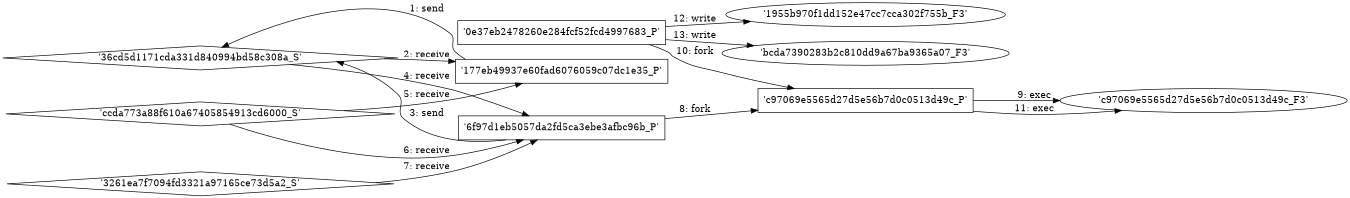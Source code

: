digraph "D:\Learning\Paper\apt\基于CTI的攻击预警\Dataset\攻击图\ASGfromALLCTI\Triout Android Spyware Framework Makes a Comeback, Abusing App with 50 Million Downloads.dot" {
rankdir="LR"
size="9"
fixedsize="false"
splines="true"
nodesep=0.3
ranksep=0
fontsize=10
overlap="scalexy"
engine= "neato"
	"'36cd5d1171cda331d840994bd58c308a_S'" [node_type=Socket shape=diamond]
	"'177eb49937e60fad6076059c07dc1e35_P'" [node_type=Process shape=box]
	"'177eb49937e60fad6076059c07dc1e35_P'" -> "'36cd5d1171cda331d840994bd58c308a_S'" [label="1: send"]
	"'36cd5d1171cda331d840994bd58c308a_S'" -> "'177eb49937e60fad6076059c07dc1e35_P'" [label="2: receive"]
	"'36cd5d1171cda331d840994bd58c308a_S'" [node_type=Socket shape=diamond]
	"'6f97d1eb5057da2fd5ca3ebe3afbc96b_P'" [node_type=Process shape=box]
	"'6f97d1eb5057da2fd5ca3ebe3afbc96b_P'" -> "'36cd5d1171cda331d840994bd58c308a_S'" [label="3: send"]
	"'36cd5d1171cda331d840994bd58c308a_S'" -> "'6f97d1eb5057da2fd5ca3ebe3afbc96b_P'" [label="4: receive"]
	"'177eb49937e60fad6076059c07dc1e35_P'" [node_type=Process shape=box]
	"'ccda773a88f610a67405854913cd6000_S'" [node_type=Socket shape=diamond]
	"'ccda773a88f610a67405854913cd6000_S'" -> "'177eb49937e60fad6076059c07dc1e35_P'" [label="5: receive"]
	"'6f97d1eb5057da2fd5ca3ebe3afbc96b_P'" [node_type=Process shape=box]
	"'ccda773a88f610a67405854913cd6000_S'" [node_type=Socket shape=diamond]
	"'ccda773a88f610a67405854913cd6000_S'" -> "'6f97d1eb5057da2fd5ca3ebe3afbc96b_P'" [label="6: receive"]
	"'6f97d1eb5057da2fd5ca3ebe3afbc96b_P'" [node_type=Process shape=box]
	"'3261ea7f7094fd3321a97165ce73d5a2_S'" [node_type=Socket shape=diamond]
	"'3261ea7f7094fd3321a97165ce73d5a2_S'" -> "'6f97d1eb5057da2fd5ca3ebe3afbc96b_P'" [label="7: receive"]
	"'6f97d1eb5057da2fd5ca3ebe3afbc96b_P'" [node_type=Process shape=box]
	"'c97069e5565d27d5e56b7d0c0513d49c_P'" [node_type=Process shape=box]
	"'6f97d1eb5057da2fd5ca3ebe3afbc96b_P'" -> "'c97069e5565d27d5e56b7d0c0513d49c_P'" [label="8: fork"]
	"'c97069e5565d27d5e56b7d0c0513d49c_P'" [node_type=Process shape=box]
	"'c97069e5565d27d5e56b7d0c0513d49c_F3'" [node_type=File shape=ellipse]
	"'c97069e5565d27d5e56b7d0c0513d49c_P'" -> "'c97069e5565d27d5e56b7d0c0513d49c_F3'" [label="9: exec"]
	"'0e37eb2478260e284fcf52fcd4997683_P'" [node_type=Process shape=box]
	"'c97069e5565d27d5e56b7d0c0513d49c_P'" [node_type=Process shape=box]
	"'0e37eb2478260e284fcf52fcd4997683_P'" -> "'c97069e5565d27d5e56b7d0c0513d49c_P'" [label="10: fork"]
	"'c97069e5565d27d5e56b7d0c0513d49c_P'" [node_type=Process shape=box]
	"'c97069e5565d27d5e56b7d0c0513d49c_F3'" [node_type=File shape=ellipse]
	"'c97069e5565d27d5e56b7d0c0513d49c_P'" -> "'c97069e5565d27d5e56b7d0c0513d49c_F3'" [label="11: exec"]
	"'1955b970f1dd152e47cc7cca302f755b_F3'" [node_type=file shape=ellipse]
	"'0e37eb2478260e284fcf52fcd4997683_P'" [node_type=Process shape=box]
	"'0e37eb2478260e284fcf52fcd4997683_P'" -> "'1955b970f1dd152e47cc7cca302f755b_F3'" [label="12: write"]
	"'bcda7390283b2c810dd9a67ba9365a07_F3'" [node_type=file shape=ellipse]
	"'0e37eb2478260e284fcf52fcd4997683_P'" [node_type=Process shape=box]
	"'0e37eb2478260e284fcf52fcd4997683_P'" -> "'bcda7390283b2c810dd9a67ba9365a07_F3'" [label="13: write"]
}
